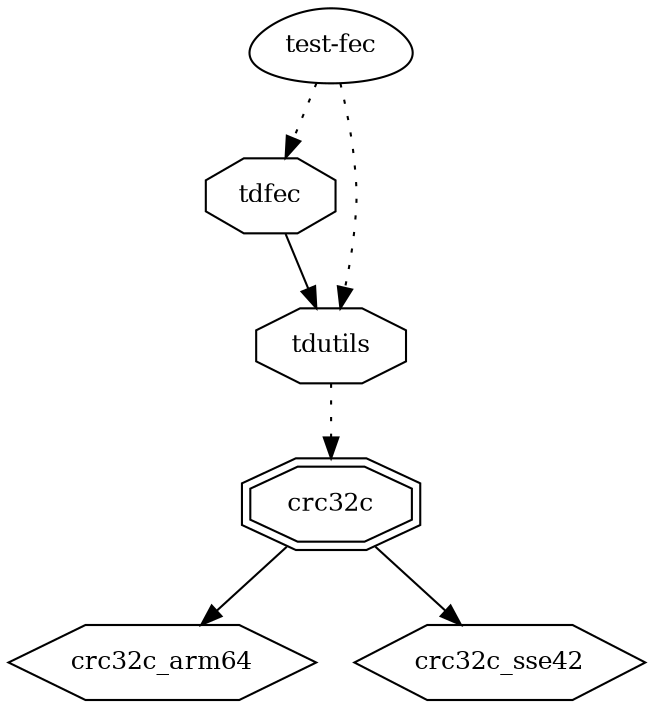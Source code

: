 digraph "test-fec" {
node [
  fontsize = "12"
];
    "node107" [ label = "test-fec", shape = egg ];
    "node46" [ label = "tdfec", shape = octagon ];
    "node107" -> "node46" [ style = dotted ] // test-fec -> tdfec
    "node5" [ label = "tdutils", shape = octagon ];
    "node46" -> "node5"  // tdfec -> tdutils
    "node6" [ label = "crc32c", shape = doubleoctagon ];
    "node5" -> "node6" [ style = dotted ] // tdutils -> crc32c
    "node7" [ label = "crc32c_arm64", shape = hexagon ];
    "node6" -> "node7"  // crc32c -> crc32c_arm64
    "node8" [ label = "crc32c_sse42", shape = hexagon ];
    "node6" -> "node8"  // crc32c -> crc32c_sse42
    "node5" [ label = "tdutils", shape = octagon ];
    "node107" -> "node5" [ style = dotted ] // test-fec -> tdutils
}

